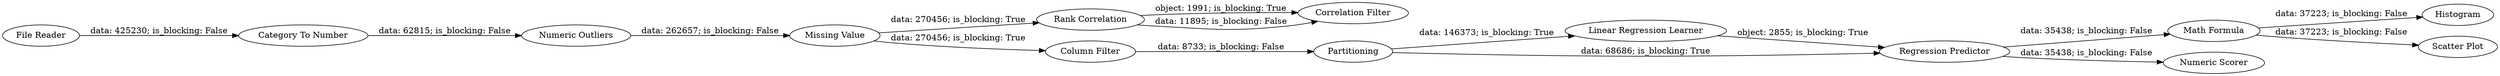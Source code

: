 digraph {
	"7343408133046324723_68" [label="Linear Regression Learner"]
	"7343408133046324723_65" [label="Correlation Filter"]
	"7343408133046324723_59" [label=Histogram]
	"7343408133046324723_61" [label="Category To Number"]
	"7343408133046324723_60" [label="File Reader"]
	"7343408133046324723_57" [label="Math Formula"]
	"7343408133046324723_63" [label="Missing Value"]
	"7343408133046324723_64" [label="Rank Correlation"]
	"7343408133046324723_70" [label="Numeric Scorer"]
	"7343408133046324723_69" [label="Regression Predictor"]
	"7343408133046324723_62" [label="Numeric Outliers"]
	"7343408133046324723_67" [label=Partitioning]
	"7343408133046324723_58" [label="Scatter Plot"]
	"7343408133046324723_66" [label="Column Filter"]
	"7343408133046324723_64" -> "7343408133046324723_65" [label="object: 1991; is_blocking: True"]
	"7343408133046324723_66" -> "7343408133046324723_67" [label="data: 8733; is_blocking: False"]
	"7343408133046324723_67" -> "7343408133046324723_69" [label="data: 68686; is_blocking: True"]
	"7343408133046324723_63" -> "7343408133046324723_64" [label="data: 270456; is_blocking: True"]
	"7343408133046324723_60" -> "7343408133046324723_61" [label="data: 425230; is_blocking: False"]
	"7343408133046324723_57" -> "7343408133046324723_58" [label="data: 37223; is_blocking: False"]
	"7343408133046324723_61" -> "7343408133046324723_62" [label="data: 62815; is_blocking: False"]
	"7343408133046324723_68" -> "7343408133046324723_69" [label="object: 2855; is_blocking: True"]
	"7343408133046324723_67" -> "7343408133046324723_68" [label="data: 146373; is_blocking: True"]
	"7343408133046324723_69" -> "7343408133046324723_57" [label="data: 35438; is_blocking: False"]
	"7343408133046324723_69" -> "7343408133046324723_70" [label="data: 35438; is_blocking: False"]
	"7343408133046324723_62" -> "7343408133046324723_63" [label="data: 262657; is_blocking: False"]
	"7343408133046324723_64" -> "7343408133046324723_65" [label="data: 11895; is_blocking: False"]
	"7343408133046324723_63" -> "7343408133046324723_66" [label="data: 270456; is_blocking: True"]
	"7343408133046324723_57" -> "7343408133046324723_59" [label="data: 37223; is_blocking: False"]
	rankdir=LR
}
